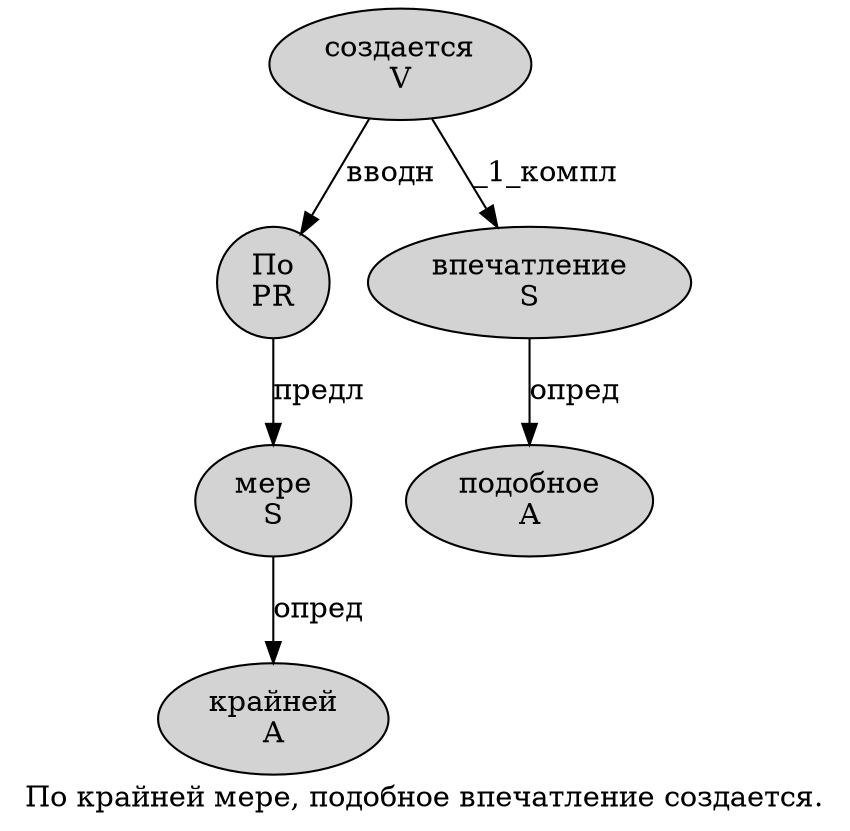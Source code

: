 digraph SENTENCE_3488 {
	graph [label="По крайней мере, подобное впечатление создается."]
	node [style=filled]
		0 [label="По
PR" color="" fillcolor=lightgray penwidth=1 shape=ellipse]
		1 [label="крайней
A" color="" fillcolor=lightgray penwidth=1 shape=ellipse]
		2 [label="мере
S" color="" fillcolor=lightgray penwidth=1 shape=ellipse]
		4 [label="подобное
A" color="" fillcolor=lightgray penwidth=1 shape=ellipse]
		5 [label="впечатление
S" color="" fillcolor=lightgray penwidth=1 shape=ellipse]
		6 [label="создается
V" color="" fillcolor=lightgray penwidth=1 shape=ellipse]
			6 -> 0 [label="вводн"]
			6 -> 5 [label="_1_компл"]
			0 -> 2 [label="предл"]
			2 -> 1 [label="опред"]
			5 -> 4 [label="опред"]
}
